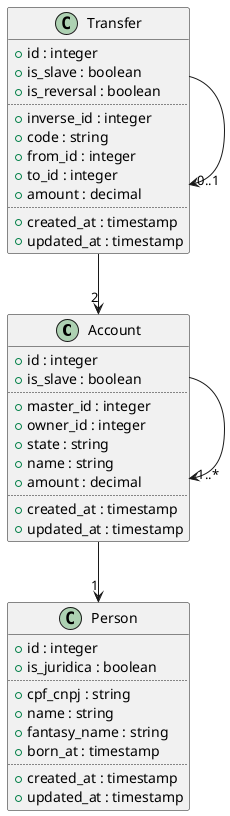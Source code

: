 @startuml;

Account --> "1..*" Account
Account --> "1" Person
Transfer --> "2" Account
Transfer --> "0..1" Transfer

class Account {
  +id : integer
  +is_slave : boolean
  ..
  +master_id : integer
  +owner_id : integer
  +state : string
  +name : string
  +amount : decimal
  ..
  +created_at : timestamp
  +updated_at : timestamp
}

class Person {
  +id : integer
  +is_juridica : boolean
  ..
  +cpf_cnpj : string
  +name : string
  +fantasy_name : string
  +born_at : timestamp
  ..
  +created_at : timestamp
  +updated_at : timestamp
}

class Transfer {
  +id : integer
  +is_slave : boolean
  +is_reversal : boolean
  ..
  +inverse_id : integer
  +code : string
  +from_id : integer
  +to_id : integer
  +amount : decimal
  ..
  +created_at : timestamp
  +updated_at : timestamp
}

@enduml;
